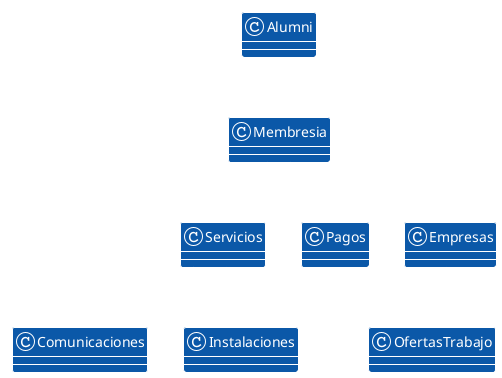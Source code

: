 @startuml alumni

!theme amiga
skinparam backgroundColor transparent
skinparam defaultFontName Arial

class Alumni {
}
class Servicios {
}
class Membresia {
}
class Pagos {
}
class Comunicaciones {
}
class Instalaciones {
}
class OfertasTrabajo {
}
class Empresas {
}

Alumni --> Membresia
Membresia --> Pagos
Membresia --> Servicios
Servicios --> Comunicaciones
Servicios --> Instalaciones
Servicios --> OfertasTrabajo
Empresas --> OfertasTrabajo

@enduml